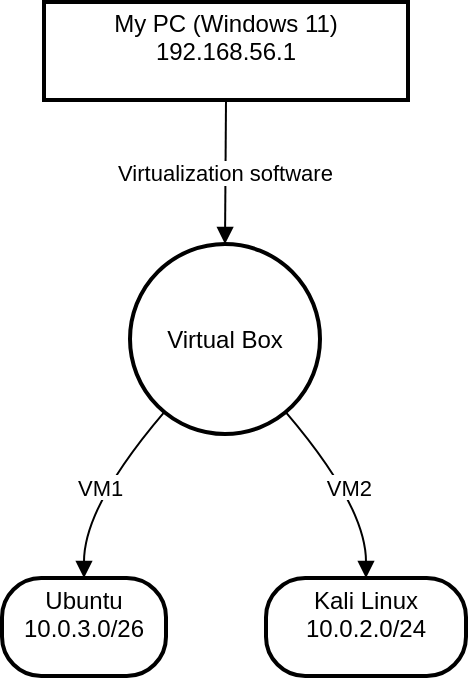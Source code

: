 <mxfile version="24.7.17">
  <diagram name="Page-1" id="0r1kvPS9kdZ65ugu2aDP">
    <mxGraphModel dx="786" dy="421" grid="1" gridSize="10" guides="1" tooltips="1" connect="1" arrows="1" fold="1" page="1" pageScale="1" pageWidth="827" pageHeight="1169" math="0" shadow="0">
      <root>
        <mxCell id="0" />
        <mxCell id="1" parent="0" />
        <mxCell id="2" value="My PC (Windows 11)&#xa;192.168.56.1&#xa;" style="whiteSpace=wrap;strokeWidth=2;" parent="1" vertex="1">
          <mxGeometry x="29" y="8" width="182" height="49" as="geometry" />
        </mxCell>
        <mxCell id="3" value="Virtual Box" style="ellipse;aspect=fixed;strokeWidth=2;whiteSpace=wrap;" parent="1" vertex="1">
          <mxGeometry x="72" y="129" width="95" height="95" as="geometry" />
        </mxCell>
        <mxCell id="4" value="Ubuntu&#xa;10.0.3.0/26&#xa;" style="rounded=1;arcSize=40;strokeWidth=2" parent="1" vertex="1">
          <mxGeometry x="8" y="296" width="82" height="49" as="geometry" />
        </mxCell>
        <mxCell id="5" value="Kali Linux&#xa;10.0.2.0/24&#xa;" style="rounded=1;arcSize=40;strokeWidth=2" parent="1" vertex="1">
          <mxGeometry x="140" y="296" width="100" height="49" as="geometry" />
        </mxCell>
        <mxCell id="6" value="Virtualization software" style="curved=1;startArrow=none;endArrow=block;exitX=0.5;exitY=0.99;entryX=0.5;entryY=0;" parent="1" source="2" target="3" edge="1">
          <mxGeometry relative="1" as="geometry">
            <Array as="points" />
          </mxGeometry>
        </mxCell>
        <mxCell id="7" value="VM1" style="curved=1;startArrow=none;endArrow=block;exitX=0.08;exitY=1;entryX=0.5;entryY=0;" parent="1" source="3" target="4" edge="1">
          <mxGeometry relative="1" as="geometry">
            <Array as="points">
              <mxPoint x="49" y="260" />
            </Array>
          </mxGeometry>
        </mxCell>
        <mxCell id="8" value="VM2" style="curved=1;startArrow=none;endArrow=block;exitX=0.92;exitY=1;entryX=0.5;entryY=0;" parent="1" source="3" target="5" edge="1">
          <mxGeometry relative="1" as="geometry">
            <Array as="points">
              <mxPoint x="190" y="260" />
            </Array>
          </mxGeometry>
        </mxCell>
      </root>
    </mxGraphModel>
  </diagram>
</mxfile>
